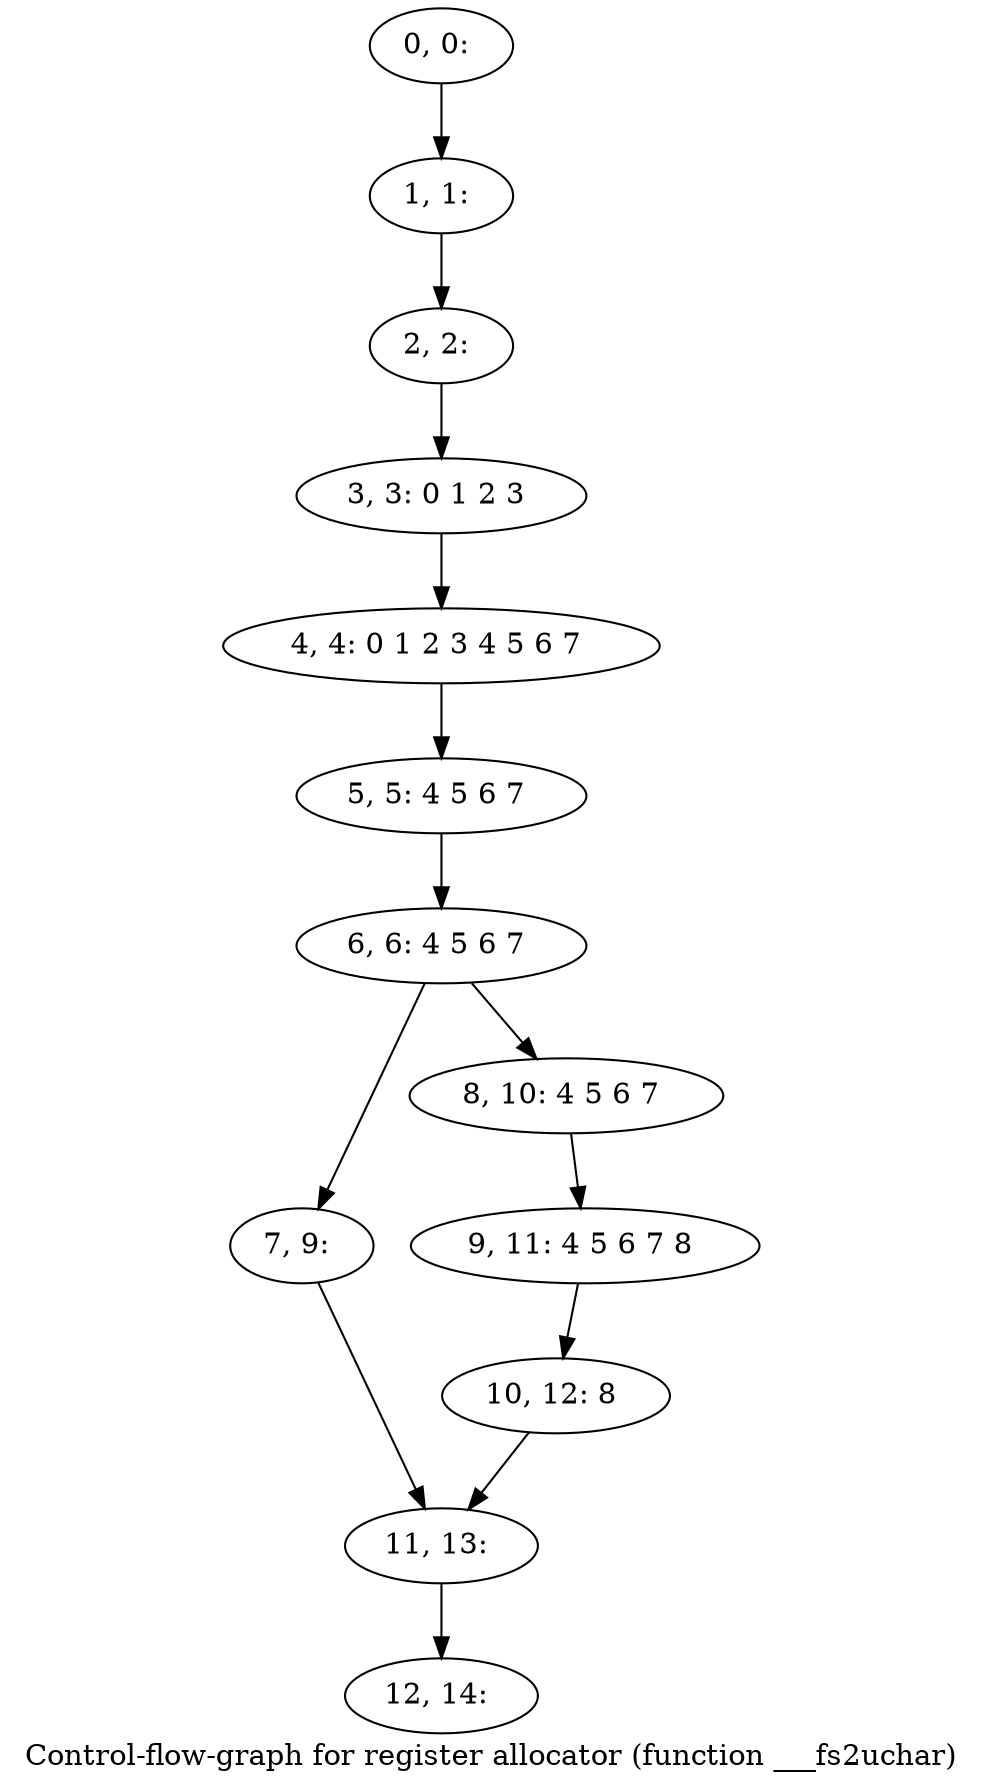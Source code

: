 digraph G {
graph [label="Control-flow-graph for register allocator (function ___fs2uchar)"]
0[label="0, 0: "];
1[label="1, 1: "];
2[label="2, 2: "];
3[label="3, 3: 0 1 2 3 "];
4[label="4, 4: 0 1 2 3 4 5 6 7 "];
5[label="5, 5: 4 5 6 7 "];
6[label="6, 6: 4 5 6 7 "];
7[label="7, 9: "];
8[label="8, 10: 4 5 6 7 "];
9[label="9, 11: 4 5 6 7 8 "];
10[label="10, 12: 8 "];
11[label="11, 13: "];
12[label="12, 14: "];
0->1 ;
1->2 ;
2->3 ;
3->4 ;
4->5 ;
5->6 ;
6->7 ;
6->8 ;
7->11 ;
8->9 ;
9->10 ;
10->11 ;
11->12 ;
}

